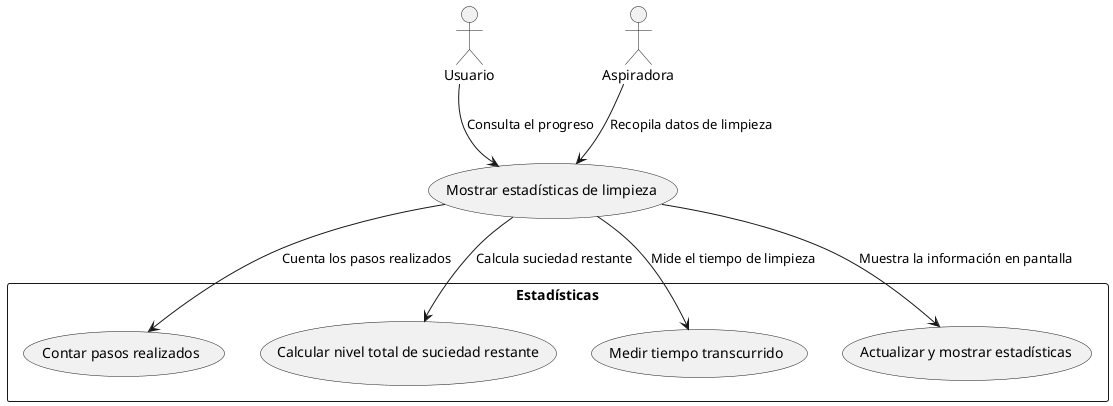 @startuml
actor "Usuario" as Usuario
actor "Aspiradora" as Aspiradora

usecase "Mostrar estadísticas de limpieza" as C11

rectangle "Estadísticas" {
    usecase "Contar pasos realizados" as C11_1
    usecase "Calcular nivel total de suciedad restante" as C11_2
    usecase "Medir tiempo transcurrido" as C11_3
    usecase "Actualizar y mostrar estadísticas" as C11_4
}

Aspiradora --> C11 : "Recopila datos de limpieza"
Usuario --> C11 : "Consulta el progreso"

C11 --> C11_1 : "Cuenta los pasos realizados"
C11 --> C11_2 : "Calcula suciedad restante"
C11 --> C11_3 : "Mide el tiempo de limpieza"
C11 --> C11_4 : "Muestra la información en pantalla"
@enduml
